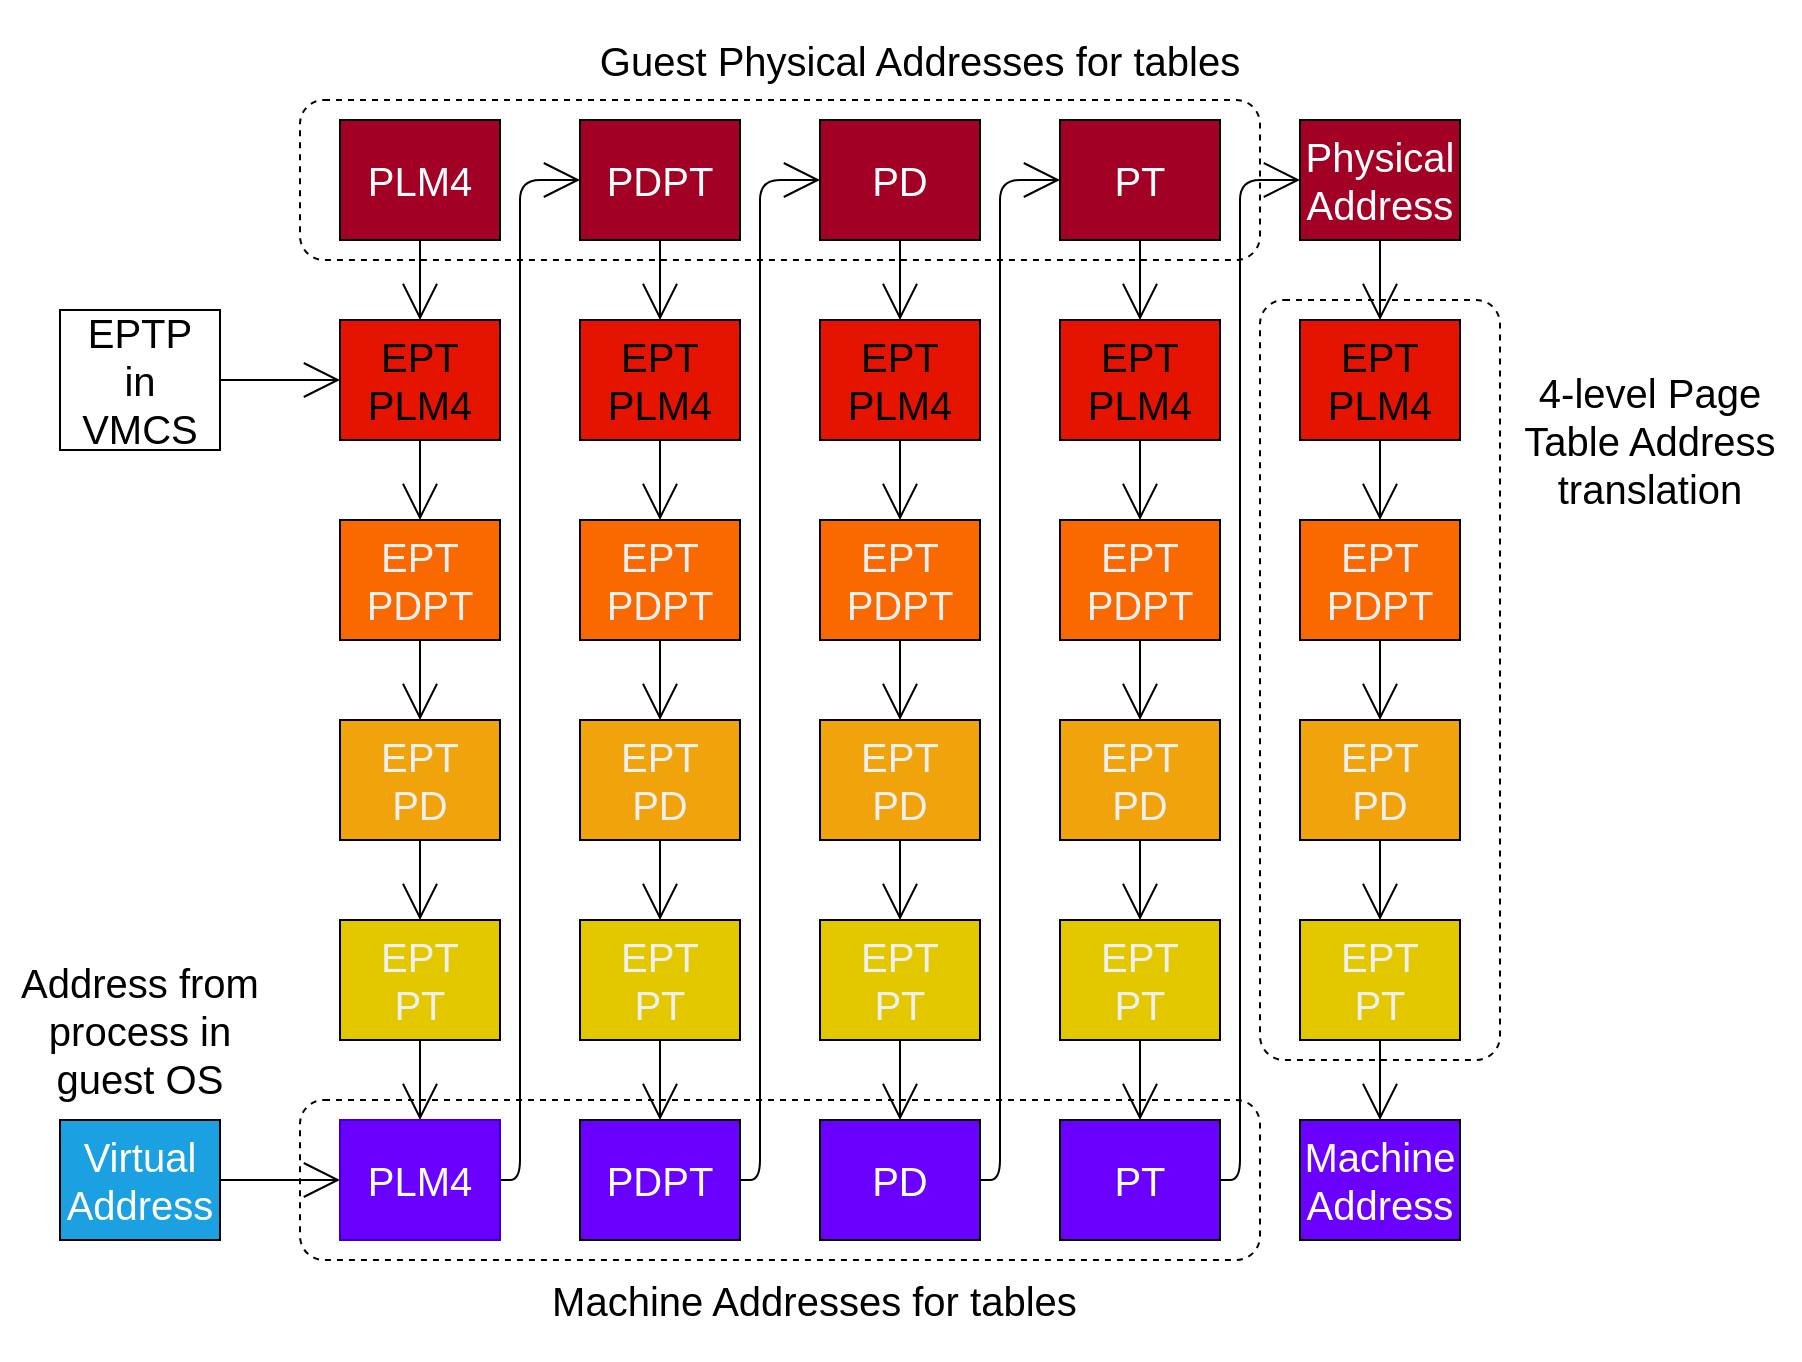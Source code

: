 <mxfile version="13.9.9" type="device"><diagram id="Wgc4d6Ulpf7_vHjl0Rzb" name="Page-1"><mxGraphModel dx="1936" dy="2066" grid="1" gridSize="10" guides="1" tooltips="1" connect="1" arrows="1" fold="1" page="1" pageScale="1" pageWidth="850" pageHeight="1100" math="0" shadow="0"><root><mxCell id="0"/><mxCell id="1" parent="0"/><mxCell id="74" value="" style="rounded=1;whiteSpace=wrap;html=1;labelBackgroundColor=none;fontSize=20;fontColor=#f0f0f0;strokeColor=#000000;align=center;fillColor=none;dashed=1;" parent="1" vertex="1"><mxGeometry x="60" y="-30" width="480" height="80" as="geometry"/></mxCell><mxCell id="49" value="&lt;span style=&quot;font-family: &amp;#34;helvetica&amp;#34; ; font-size: 20px ; font-style: normal ; font-weight: 400 ; letter-spacing: normal ; text-indent: 0px ; text-transform: none ; word-spacing: 0px ; display: inline ; float: none&quot;&gt;Machine&lt;br&gt;Address&lt;br&gt;&lt;/span&gt;" style="rounded=0;whiteSpace=wrap;html=1;fontSize=20;align=center;fillColor=#6a00ff;strokeColor=#3700CC;fontColor=#ffffff;" parent="1" vertex="1"><mxGeometry x="560" y="480" width="80" height="60" as="geometry"/></mxCell><mxCell id="77" value="" style="rounded=1;whiteSpace=wrap;html=1;labelBackgroundColor=none;fontSize=20;fontColor=#f0f0f0;strokeColor=#000000;align=center;fillColor=none;dashed=1;" parent="1" vertex="1"><mxGeometry x="60" y="470" width="480" height="80" as="geometry"/></mxCell><mxCell id="12" style="edgeStyle=none;html=1;exitX=0.5;exitY=1;exitDx=0;exitDy=0;entryX=0.5;entryY=0;entryDx=0;entryDy=0;fontSize=20;endArrow=open;endFill=0;endSize=16;" parent="1" source="2" target="9" edge="1"><mxGeometry relative="1" as="geometry"/></mxCell><mxCell id="2" value="&lt;span style=&quot;font-family: helvetica; font-size: 20px; font-style: normal; font-weight: 400; letter-spacing: normal; text-indent: 0px; text-transform: none; word-spacing: 0px; display: inline; float: none;&quot;&gt;EPT PLM4&lt;/span&gt;" style="rounded=0;whiteSpace=wrap;html=1;fontSize=20;align=center;fillColor=#e51400;strokeColor=#000000;" parent="1" vertex="1"><mxGeometry x="80" y="80" width="80" height="60" as="geometry"/></mxCell><mxCell id="13" style="edgeStyle=none;html=1;exitX=0.5;exitY=1;exitDx=0;exitDy=0;entryX=0.5;entryY=0;entryDx=0;entryDy=0;fontSize=20;labelBackgroundColor=none;endArrow=open;endFill=0;endSize=16;" parent="1" source="9" target="10" edge="1"><mxGeometry relative="1" as="geometry"/></mxCell><mxCell id="9" value="&lt;span style=&quot;color: rgb(240, 240, 240); font-family: helvetica; font-size: 20px; font-style: normal; font-weight: 400; letter-spacing: normal; text-indent: 0px; text-transform: none; word-spacing: 0px; display: inline; float: none;&quot;&gt;EPT PDPT&lt;/span&gt;" style="rounded=0;whiteSpace=wrap;html=1;fontSize=20;align=center;fillColor=#fa6800;fontColor=#000000;labelBackgroundColor=none;strokeColor=#000000;" parent="1" vertex="1"><mxGeometry x="80" y="180" width="80" height="60" as="geometry"/></mxCell><mxCell id="14" style="edgeStyle=none;html=1;exitX=0.5;exitY=1;exitDx=0;exitDy=0;entryX=0.5;entryY=0;entryDx=0;entryDy=0;fontSize=20;labelBackgroundColor=none;endArrow=open;endFill=0;endSize=16;" parent="1" source="10" target="11" edge="1"><mxGeometry relative="1" as="geometry"/></mxCell><mxCell id="10" value="&lt;span style=&quot;color: rgb(240, 240, 240); font-family: helvetica; font-size: 20px; font-style: normal; font-weight: 400; letter-spacing: normal; text-indent: 0px; text-transform: none; word-spacing: 0px; display: inline; float: none;&quot;&gt;EPT&lt;br&gt;PD&lt;/span&gt;" style="rounded=0;whiteSpace=wrap;html=1;fontSize=20;align=center;fillColor=#f0a30a;fontColor=#000000;labelBackgroundColor=none;strokeColor=#000000;" parent="1" vertex="1"><mxGeometry x="80" y="280" width="80" height="60" as="geometry"/></mxCell><mxCell id="50" style="edgeStyle=none;html=1;exitX=0.5;exitY=1;exitDx=0;exitDy=0;entryX=0.5;entryY=0;entryDx=0;entryDy=0;labelBackgroundColor=none;fontSize=20;fontColor=#f0f0f0;endArrow=open;endFill=0;endSize=16;" parent="1" source="11" target="45" edge="1"><mxGeometry relative="1" as="geometry"/></mxCell><mxCell id="11" value="&lt;span style=&quot;color: rgb(240, 240, 240); font-family: helvetica; font-size: 20px; font-style: normal; font-weight: 400; letter-spacing: normal; text-indent: 0px; text-transform: none; word-spacing: 0px; display: inline; float: none;&quot;&gt;EPT&lt;br&gt;PT&lt;/span&gt;" style="rounded=0;whiteSpace=wrap;html=1;fontSize=20;align=center;fillColor=#e3c800;fontColor=#000000;labelBackgroundColor=none;strokeColor=#000000;" parent="1" vertex="1"><mxGeometry x="80" y="380" width="80" height="60" as="geometry"/></mxCell><mxCell id="17" style="edgeStyle=none;html=1;exitX=0.5;exitY=1;exitDx=0;exitDy=0;entryX=0.5;entryY=0;entryDx=0;entryDy=0;fontSize=20;endArrow=open;endFill=0;endSize=16;" parent="1" source="18" target="20" edge="1"><mxGeometry relative="1" as="geometry"/></mxCell><mxCell id="18" value="&lt;span style=&quot;font-family: helvetica; font-size: 20px; font-style: normal; font-weight: 400; letter-spacing: normal; text-indent: 0px; text-transform: none; word-spacing: 0px; display: inline; float: none;&quot;&gt;EPT PLM4&lt;/span&gt;" style="rounded=0;whiteSpace=wrap;html=1;fontSize=20;align=center;fillColor=#e51400;strokeColor=#000000;" parent="1" vertex="1"><mxGeometry x="200" y="80" width="80" height="60" as="geometry"/></mxCell><mxCell id="19" style="edgeStyle=none;html=1;exitX=0.5;exitY=1;exitDx=0;exitDy=0;entryX=0.5;entryY=0;entryDx=0;entryDy=0;fontSize=20;labelBackgroundColor=none;endArrow=open;endFill=0;endSize=16;" parent="1" source="20" target="22" edge="1"><mxGeometry relative="1" as="geometry"/></mxCell><mxCell id="20" value="&lt;span style=&quot;color: rgb(240, 240, 240); font-family: helvetica; font-size: 20px; font-style: normal; font-weight: 400; letter-spacing: normal; text-indent: 0px; text-transform: none; word-spacing: 0px; display: inline; float: none;&quot;&gt;EPT PDPT&lt;/span&gt;" style="rounded=0;whiteSpace=wrap;html=1;fontSize=20;align=center;fillColor=#fa6800;fontColor=#000000;labelBackgroundColor=none;strokeColor=#000000;" parent="1" vertex="1"><mxGeometry x="200" y="180" width="80" height="60" as="geometry"/></mxCell><mxCell id="21" style="edgeStyle=none;html=1;exitX=0.5;exitY=1;exitDx=0;exitDy=0;entryX=0.5;entryY=0;entryDx=0;entryDy=0;fontSize=20;labelBackgroundColor=none;endArrow=open;endFill=0;endSize=16;" parent="1" source="22" target="23" edge="1"><mxGeometry relative="1" as="geometry"/></mxCell><mxCell id="22" value="&lt;span style=&quot;color: rgb(240, 240, 240); font-family: helvetica; font-size: 20px; font-style: normal; font-weight: 400; letter-spacing: normal; text-indent: 0px; text-transform: none; word-spacing: 0px; display: inline; float: none;&quot;&gt;EPT&lt;br&gt;PD&lt;/span&gt;" style="rounded=0;whiteSpace=wrap;html=1;fontSize=20;align=center;fillColor=#f0a30a;fontColor=#000000;labelBackgroundColor=none;strokeColor=#000000;" parent="1" vertex="1"><mxGeometry x="200" y="280" width="80" height="60" as="geometry"/></mxCell><mxCell id="51" style="edgeStyle=orthogonalEdgeStyle;html=1;exitX=0.5;exitY=1;exitDx=0;exitDy=0;entryX=0.5;entryY=0;entryDx=0;entryDy=0;labelBackgroundColor=none;fontSize=20;fontColor=#f0f0f0;endArrow=open;endFill=0;endSize=16;" parent="1" source="23" target="46" edge="1"><mxGeometry relative="1" as="geometry"/></mxCell><mxCell id="23" value="&lt;span style=&quot;color: rgb(240, 240, 240); font-family: helvetica; font-size: 20px; font-style: normal; font-weight: 400; letter-spacing: normal; text-indent: 0px; text-transform: none; word-spacing: 0px; display: inline; float: none;&quot;&gt;EPT&lt;br&gt;PT&lt;/span&gt;" style="rounded=0;whiteSpace=wrap;html=1;fontSize=20;align=center;fillColor=#e3c800;fontColor=#000000;labelBackgroundColor=none;strokeColor=#000000;" parent="1" vertex="1"><mxGeometry x="200" y="380" width="80" height="60" as="geometry"/></mxCell><mxCell id="24" style="edgeStyle=none;html=1;exitX=0.5;exitY=1;exitDx=0;exitDy=0;entryX=0.5;entryY=0;entryDx=0;entryDy=0;fontSize=20;endArrow=open;endFill=0;endSize=16;" parent="1" source="25" target="27" edge="1"><mxGeometry relative="1" as="geometry"/></mxCell><mxCell id="25" value="&lt;span style=&quot;font-family: helvetica; font-size: 20px; font-style: normal; font-weight: 400; letter-spacing: normal; text-indent: 0px; text-transform: none; word-spacing: 0px; display: inline; float: none;&quot;&gt;EPT PLM4&lt;/span&gt;" style="rounded=0;whiteSpace=wrap;html=1;fontSize=20;align=center;fillColor=#e51400;strokeColor=#000000;" parent="1" vertex="1"><mxGeometry x="320" y="80" width="80" height="60" as="geometry"/></mxCell><mxCell id="26" style="edgeStyle=none;html=1;exitX=0.5;exitY=1;exitDx=0;exitDy=0;entryX=0.5;entryY=0;entryDx=0;entryDy=0;fontSize=20;labelBackgroundColor=none;endArrow=open;endFill=0;endSize=16;" parent="1" source="27" target="29" edge="1"><mxGeometry relative="1" as="geometry"/></mxCell><mxCell id="27" value="&lt;span style=&quot;color: rgb(240, 240, 240); font-family: helvetica; font-size: 20px; font-style: normal; font-weight: 400; letter-spacing: normal; text-indent: 0px; text-transform: none; word-spacing: 0px; display: inline; float: none;&quot;&gt;EPT PDPT&lt;/span&gt;" style="rounded=0;whiteSpace=wrap;html=1;fontSize=20;align=center;fillColor=#fa6800;fontColor=#000000;labelBackgroundColor=none;strokeColor=#000000;" parent="1" vertex="1"><mxGeometry x="320" y="180" width="80" height="60" as="geometry"/></mxCell><mxCell id="28" style="edgeStyle=none;html=1;exitX=0.5;exitY=1;exitDx=0;exitDy=0;entryX=0.5;entryY=0;entryDx=0;entryDy=0;fontSize=20;labelBackgroundColor=none;endArrow=open;endFill=0;endSize=16;" parent="1" source="29" target="30" edge="1"><mxGeometry relative="1" as="geometry"/></mxCell><mxCell id="29" value="&lt;span style=&quot;color: rgb(240, 240, 240); font-family: helvetica; font-size: 20px; font-style: normal; font-weight: 400; letter-spacing: normal; text-indent: 0px; text-transform: none; word-spacing: 0px; display: inline; float: none;&quot;&gt;EPT&lt;br&gt;PD&lt;/span&gt;" style="rounded=0;whiteSpace=wrap;html=1;fontSize=20;align=center;fillColor=#f0a30a;fontColor=#000000;labelBackgroundColor=none;strokeColor=#000000;" parent="1" vertex="1"><mxGeometry x="320" y="280" width="80" height="60" as="geometry"/></mxCell><mxCell id="52" style="edgeStyle=orthogonalEdgeStyle;html=1;exitX=0.5;exitY=1;exitDx=0;exitDy=0;entryX=0.5;entryY=0;entryDx=0;entryDy=0;labelBackgroundColor=none;fontSize=20;fontColor=#f0f0f0;endArrow=open;endFill=0;endSize=16;" parent="1" source="30" target="47" edge="1"><mxGeometry relative="1" as="geometry"/></mxCell><mxCell id="30" value="&lt;span style=&quot;color: rgb(240, 240, 240); font-family: helvetica; font-size: 20px; font-style: normal; font-weight: 400; letter-spacing: normal; text-indent: 0px; text-transform: none; word-spacing: 0px; display: inline; float: none;&quot;&gt;EPT&lt;br&gt;PT&lt;/span&gt;" style="rounded=0;whiteSpace=wrap;html=1;fontSize=20;align=center;fillColor=#e3c800;fontColor=#000000;labelBackgroundColor=none;strokeColor=#000000;" parent="1" vertex="1"><mxGeometry x="320" y="380" width="80" height="60" as="geometry"/></mxCell><mxCell id="31" style="edgeStyle=none;html=1;exitX=0.5;exitY=1;exitDx=0;exitDy=0;entryX=0.5;entryY=0;entryDx=0;entryDy=0;fontSize=20;endArrow=open;endFill=0;endSize=16;" parent="1" source="32" target="34" edge="1"><mxGeometry relative="1" as="geometry"/></mxCell><mxCell id="32" value="&lt;span style=&quot;font-family: helvetica; font-size: 20px; font-style: normal; font-weight: 400; letter-spacing: normal; text-indent: 0px; text-transform: none; word-spacing: 0px; display: inline; float: none;&quot;&gt;EPT PLM4&lt;/span&gt;" style="rounded=0;whiteSpace=wrap;html=1;fontSize=20;align=center;fillColor=#e51400;strokeColor=#000000;" parent="1" vertex="1"><mxGeometry x="440" y="80" width="80" height="60" as="geometry"/></mxCell><mxCell id="33" style="edgeStyle=none;html=1;exitX=0.5;exitY=1;exitDx=0;exitDy=0;entryX=0.5;entryY=0;entryDx=0;entryDy=0;fontSize=20;labelBackgroundColor=none;endArrow=open;endFill=0;endSize=16;" parent="1" source="34" target="36" edge="1"><mxGeometry relative="1" as="geometry"/></mxCell><mxCell id="34" value="&lt;span style=&quot;color: rgb(240, 240, 240); font-family: helvetica; font-size: 20px; font-style: normal; font-weight: 400; letter-spacing: normal; text-indent: 0px; text-transform: none; word-spacing: 0px; display: inline; float: none;&quot;&gt;EPT PDPT&lt;/span&gt;" style="rounded=0;whiteSpace=wrap;html=1;fontSize=20;align=center;fillColor=#fa6800;fontColor=#000000;labelBackgroundColor=none;strokeColor=#000000;" parent="1" vertex="1"><mxGeometry x="440" y="180" width="80" height="60" as="geometry"/></mxCell><mxCell id="35" style="edgeStyle=none;html=1;exitX=0.5;exitY=1;exitDx=0;exitDy=0;entryX=0.5;entryY=0;entryDx=0;entryDy=0;fontSize=20;labelBackgroundColor=none;endArrow=open;endFill=0;endSize=16;" parent="1" source="36" target="37" edge="1"><mxGeometry relative="1" as="geometry"/></mxCell><mxCell id="36" value="&lt;span style=&quot;color: rgb(240, 240, 240); font-family: helvetica; font-size: 20px; font-style: normal; font-weight: 400; letter-spacing: normal; text-indent: 0px; text-transform: none; word-spacing: 0px; display: inline; float: none;&quot;&gt;EPT&lt;br&gt;PD&lt;/span&gt;" style="rounded=0;whiteSpace=wrap;html=1;fontSize=20;align=center;fillColor=#f0a30a;fontColor=#000000;labelBackgroundColor=none;strokeColor=#000000;" parent="1" vertex="1"><mxGeometry x="440" y="280" width="80" height="60" as="geometry"/></mxCell><mxCell id="53" style="edgeStyle=orthogonalEdgeStyle;html=1;exitX=0.5;exitY=1;exitDx=0;exitDy=0;entryX=0.5;entryY=0;entryDx=0;entryDy=0;labelBackgroundColor=none;fontSize=20;fontColor=#f0f0f0;endArrow=open;endFill=0;endSize=16;" parent="1" source="37" target="48" edge="1"><mxGeometry relative="1" as="geometry"/></mxCell><mxCell id="37" value="&lt;span style=&quot;color: rgb(240, 240, 240); font-family: helvetica; font-size: 20px; font-style: normal; font-weight: 400; letter-spacing: normal; text-indent: 0px; text-transform: none; word-spacing: 0px; display: inline; float: none;&quot;&gt;EPT&lt;br&gt;PT&lt;/span&gt;" style="rounded=0;whiteSpace=wrap;html=1;fontSize=20;align=center;fillColor=#e3c800;fontColor=#000000;labelBackgroundColor=none;strokeColor=#000000;" parent="1" vertex="1"><mxGeometry x="440" y="380" width="80" height="60" as="geometry"/></mxCell><mxCell id="38" style="edgeStyle=none;html=1;exitX=0.5;exitY=1;exitDx=0;exitDy=0;entryX=0.5;entryY=0;entryDx=0;entryDy=0;fontSize=20;endArrow=open;endFill=0;endSize=16;" parent="1" source="39" target="41" edge="1"><mxGeometry relative="1" as="geometry"/></mxCell><mxCell id="39" value="&lt;span style=&quot;font-family: helvetica; font-size: 20px; font-style: normal; font-weight: 400; letter-spacing: normal; text-indent: 0px; text-transform: none; word-spacing: 0px; display: inline; float: none;&quot;&gt;EPT PLM4&lt;/span&gt;" style="rounded=0;whiteSpace=wrap;html=1;fontSize=20;align=center;fillColor=#e51400;strokeColor=#000000;" parent="1" vertex="1"><mxGeometry x="560" y="80" width="80" height="60" as="geometry"/></mxCell><mxCell id="40" style="edgeStyle=none;html=1;exitX=0.5;exitY=1;exitDx=0;exitDy=0;entryX=0.5;entryY=0;entryDx=0;entryDy=0;fontSize=20;labelBackgroundColor=none;endArrow=open;endFill=0;endSize=16;" parent="1" source="41" target="43" edge="1"><mxGeometry relative="1" as="geometry"/></mxCell><mxCell id="41" value="&lt;span style=&quot;color: rgb(240, 240, 240); font-family: helvetica; font-size: 20px; font-style: normal; font-weight: 400; letter-spacing: normal; text-indent: 0px; text-transform: none; word-spacing: 0px; display: inline; float: none;&quot;&gt;EPT PDPT&lt;/span&gt;" style="rounded=0;whiteSpace=wrap;html=1;fontSize=20;align=center;fillColor=#fa6800;fontColor=#000000;labelBackgroundColor=none;strokeColor=#000000;" parent="1" vertex="1"><mxGeometry x="560" y="180" width="80" height="60" as="geometry"/></mxCell><mxCell id="42" style="edgeStyle=none;html=1;exitX=0.5;exitY=1;exitDx=0;exitDy=0;entryX=0.5;entryY=0;entryDx=0;entryDy=0;fontSize=20;labelBackgroundColor=none;endArrow=open;endFill=0;endSize=16;" parent="1" source="43" target="44" edge="1"><mxGeometry relative="1" as="geometry"/></mxCell><mxCell id="43" value="&lt;span style=&quot;color: rgb(240, 240, 240); font-family: helvetica; font-size: 20px; font-style: normal; font-weight: 400; letter-spacing: normal; text-indent: 0px; text-transform: none; word-spacing: 0px; display: inline; float: none;&quot;&gt;EPT&lt;br&gt;PD&lt;/span&gt;" style="rounded=0;whiteSpace=wrap;html=1;fontSize=20;align=center;fillColor=#f0a30a;fontColor=#000000;labelBackgroundColor=none;strokeColor=#000000;" parent="1" vertex="1"><mxGeometry x="560" y="280" width="80" height="60" as="geometry"/></mxCell><mxCell id="54" style="edgeStyle=orthogonalEdgeStyle;html=1;exitX=0.5;exitY=1;exitDx=0;exitDy=0;entryX=0.5;entryY=0;entryDx=0;entryDy=0;labelBackgroundColor=none;fontSize=20;fontColor=#f0f0f0;endArrow=open;endFill=0;endSize=16;" parent="1" source="44" target="49" edge="1"><mxGeometry relative="1" as="geometry"/></mxCell><mxCell id="44" value="&lt;span style=&quot;color: rgb(240, 240, 240); font-family: helvetica; font-size: 20px; font-style: normal; font-weight: 400; letter-spacing: normal; text-indent: 0px; text-transform: none; word-spacing: 0px; display: inline; float: none;&quot;&gt;EPT&lt;br&gt;PT&lt;/span&gt;" style="rounded=0;whiteSpace=wrap;html=1;fontSize=20;align=center;fillColor=#e3c800;fontColor=#000000;labelBackgroundColor=none;strokeColor=#000000;" parent="1" vertex="1"><mxGeometry x="560" y="380" width="80" height="60" as="geometry"/></mxCell><mxCell id="66" style="edgeStyle=orthogonalEdgeStyle;html=1;exitX=1;exitY=0.5;exitDx=0;exitDy=0;entryX=0;entryY=0.5;entryDx=0;entryDy=0;labelBackgroundColor=none;fontSize=20;fontColor=#f0f0f0;endArrow=open;endFill=0;endSize=16;" parent="1" source="45" target="56" edge="1"><mxGeometry relative="1" as="geometry"><Array as="points"><mxPoint x="170" y="510"/><mxPoint x="170" y="10"/></Array></mxGeometry></mxCell><mxCell id="45" value="&lt;span style=&quot;font-family: &amp;#34;helvetica&amp;#34; ; font-size: 20px ; font-style: normal ; font-weight: 400 ; letter-spacing: normal ; text-indent: 0px ; text-transform: none ; word-spacing: 0px ; display: inline ; float: none&quot;&gt;PLM4&lt;/span&gt;" style="rounded=0;whiteSpace=wrap;html=1;fontSize=20;align=center;fillColor=#6a00ff;strokeColor=#3700CC;fontColor=#ffffff;" parent="1" vertex="1"><mxGeometry x="80" y="480" width="80" height="60" as="geometry"/></mxCell><mxCell id="67" style="edgeStyle=orthogonalEdgeStyle;html=1;exitX=1;exitY=0.5;exitDx=0;exitDy=0;entryX=0;entryY=0.5;entryDx=0;entryDy=0;labelBackgroundColor=none;fontSize=20;fontColor=#f0f0f0;endArrow=open;endFill=0;endSize=16;" parent="1" source="46" target="57" edge="1"><mxGeometry relative="1" as="geometry"><Array as="points"><mxPoint x="290" y="510"/><mxPoint x="290" y="10"/></Array></mxGeometry></mxCell><mxCell id="46" value="&lt;span style=&quot;font-family: &amp;#34;helvetica&amp;#34; ; font-size: 20px ; font-style: normal ; font-weight: 400 ; letter-spacing: normal ; text-indent: 0px ; text-transform: none ; word-spacing: 0px ; display: inline ; float: none&quot;&gt;PDPT&lt;/span&gt;" style="rounded=0;whiteSpace=wrap;html=1;fontSize=20;align=center;fillColor=#6a00ff;strokeColor=#3700CC;fontColor=#ffffff;" parent="1" vertex="1"><mxGeometry x="200" y="480" width="80" height="60" as="geometry"/></mxCell><mxCell id="68" style="edgeStyle=orthogonalEdgeStyle;html=1;exitX=1;exitY=0.5;exitDx=0;exitDy=0;entryX=0;entryY=0.5;entryDx=0;entryDy=0;labelBackgroundColor=none;fontSize=20;fontColor=#f0f0f0;endArrow=open;endFill=0;endSize=16;" parent="1" source="47" target="58" edge="1"><mxGeometry relative="1" as="geometry"><Array as="points"><mxPoint x="410" y="510"/><mxPoint x="410" y="10"/></Array></mxGeometry></mxCell><mxCell id="47" value="&lt;span style=&quot;font-family: &amp;#34;helvetica&amp;#34; ; font-size: 20px ; font-style: normal ; font-weight: 400 ; letter-spacing: normal ; text-indent: 0px ; text-transform: none ; word-spacing: 0px ; display: inline ; float: none&quot;&gt;PD&lt;/span&gt;" style="rounded=0;whiteSpace=wrap;html=1;fontSize=20;align=center;fillColor=#6a00ff;strokeColor=#3700CC;fontColor=#ffffff;" parent="1" vertex="1"><mxGeometry x="320" y="480" width="80" height="60" as="geometry"/></mxCell><mxCell id="69" style="edgeStyle=orthogonalEdgeStyle;html=1;exitX=1;exitY=0.5;exitDx=0;exitDy=0;entryX=0;entryY=0.5;entryDx=0;entryDy=0;labelBackgroundColor=none;fontSize=20;fontColor=#f0f0f0;endArrow=open;endFill=0;endSize=16;" parent="1" source="48" target="59" edge="1"><mxGeometry relative="1" as="geometry"><Array as="points"><mxPoint x="530" y="510"/><mxPoint x="530" y="10"/></Array></mxGeometry></mxCell><mxCell id="48" value="&lt;span style=&quot;font-family: &amp;#34;helvetica&amp;#34; ; font-size: 20px ; font-style: normal ; font-weight: 400 ; letter-spacing: normal ; text-indent: 0px ; text-transform: none ; word-spacing: 0px ; display: inline ; float: none&quot;&gt;PT&lt;/span&gt;" style="rounded=0;whiteSpace=wrap;html=1;fontSize=20;align=center;fillColor=#6a00ff;strokeColor=#3700CC;fontColor=#ffffff;" parent="1" vertex="1"><mxGeometry x="440" y="480" width="80" height="60" as="geometry"/></mxCell><mxCell id="61" style="edgeStyle=orthogonalEdgeStyle;html=1;exitX=0.5;exitY=1;exitDx=0;exitDy=0;entryX=0.5;entryY=0;entryDx=0;entryDy=0;labelBackgroundColor=none;fontSize=20;fontColor=#f0f0f0;endArrow=open;endFill=0;endSize=16;" parent="1" source="55" target="2" edge="1"><mxGeometry relative="1" as="geometry"/></mxCell><mxCell id="55" value="&lt;span style=&quot;font-family: &amp;#34;helvetica&amp;#34; ; font-size: 20px ; font-style: normal ; font-weight: 400 ; letter-spacing: normal ; text-indent: 0px ; text-transform: none ; word-spacing: 0px ; display: inline ; float: none&quot;&gt;PLM4&lt;/span&gt;" style="rounded=0;whiteSpace=wrap;html=1;fontSize=20;align=center;fillColor=#a20025;fontColor=#ffffff;strokeColor=#000000;" parent="1" vertex="1"><mxGeometry x="80" y="-20" width="80" height="60" as="geometry"/></mxCell><mxCell id="62" style="edgeStyle=orthogonalEdgeStyle;html=1;exitX=0.5;exitY=1;exitDx=0;exitDy=0;entryX=0.5;entryY=0;entryDx=0;entryDy=0;labelBackgroundColor=none;fontSize=20;fontColor=#f0f0f0;endArrow=open;endFill=0;endSize=16;" parent="1" source="56" target="18" edge="1"><mxGeometry relative="1" as="geometry"/></mxCell><mxCell id="56" value="&lt;span style=&quot;font-family: &amp;#34;helvetica&amp;#34; ; font-size: 20px ; font-style: normal ; font-weight: 400 ; letter-spacing: normal ; text-indent: 0px ; text-transform: none ; word-spacing: 0px ; display: inline ; float: none&quot;&gt;PDPT&lt;/span&gt;" style="rounded=0;whiteSpace=wrap;html=1;fontSize=20;align=center;fillColor=#a20025;fontColor=#ffffff;strokeColor=#000000;" parent="1" vertex="1"><mxGeometry x="200" y="-20" width="80" height="60" as="geometry"/></mxCell><mxCell id="63" style="edgeStyle=orthogonalEdgeStyle;html=1;exitX=0.5;exitY=1;exitDx=0;exitDy=0;entryX=0.5;entryY=0;entryDx=0;entryDy=0;labelBackgroundColor=none;fontSize=20;fontColor=#f0f0f0;endArrow=open;endFill=0;endSize=16;" parent="1" source="57" target="25" edge="1"><mxGeometry relative="1" as="geometry"/></mxCell><mxCell id="57" value="&lt;span style=&quot;font-family: &amp;#34;helvetica&amp;#34; ; font-size: 20px ; font-style: normal ; font-weight: 400 ; letter-spacing: normal ; text-indent: 0px ; text-transform: none ; word-spacing: 0px ; display: inline ; float: none&quot;&gt;PD&lt;/span&gt;" style="rounded=0;whiteSpace=wrap;html=1;fontSize=20;align=center;fillColor=#a20025;fontColor=#ffffff;strokeColor=#000000;" parent="1" vertex="1"><mxGeometry x="320" y="-20" width="80" height="60" as="geometry"/></mxCell><mxCell id="64" style="edgeStyle=orthogonalEdgeStyle;html=1;exitX=0.5;exitY=1;exitDx=0;exitDy=0;entryX=0.5;entryY=0;entryDx=0;entryDy=0;labelBackgroundColor=none;fontSize=20;fontColor=#f0f0f0;endArrow=open;endFill=0;endSize=16;" parent="1" source="58" target="32" edge="1"><mxGeometry relative="1" as="geometry"/></mxCell><mxCell id="58" value="&lt;span style=&quot;font-family: &amp;#34;helvetica&amp;#34; ; font-size: 20px ; font-style: normal ; font-weight: 400 ; letter-spacing: normal ; text-indent: 0px ; text-transform: none ; word-spacing: 0px ; display: inline ; float: none&quot;&gt;PT&lt;/span&gt;" style="rounded=0;whiteSpace=wrap;html=1;fontSize=20;align=center;fillColor=#a20025;fontColor=#ffffff;strokeColor=#000000;" parent="1" vertex="1"><mxGeometry x="440" y="-20" width="80" height="60" as="geometry"/></mxCell><mxCell id="65" style="edgeStyle=orthogonalEdgeStyle;html=1;exitX=0.5;exitY=1;exitDx=0;exitDy=0;entryX=0.5;entryY=0;entryDx=0;entryDy=0;labelBackgroundColor=none;fontSize=20;fontColor=#f0f0f0;endArrow=open;endFill=0;endSize=16;" parent="1" source="59" target="39" edge="1"><mxGeometry relative="1" as="geometry"/></mxCell><mxCell id="59" value="&lt;span style=&quot;font-family: &amp;#34;helvetica&amp;#34; ; font-size: 20px ; font-style: normal ; font-weight: 400 ; letter-spacing: normal ; text-indent: 0px ; text-transform: none ; word-spacing: 0px ; display: inline ; float: none&quot;&gt;Physical&lt;br&gt;Address&lt;br&gt;&lt;/span&gt;" style="rounded=0;whiteSpace=wrap;html=1;fontSize=20;align=center;fillColor=#a20025;fontColor=#ffffff;strokeColor=#000000;" parent="1" vertex="1"><mxGeometry x="560" y="-20" width="80" height="60" as="geometry"/></mxCell><mxCell id="71" style="edgeStyle=orthogonalEdgeStyle;html=1;exitX=1;exitY=0.5;exitDx=0;exitDy=0;entryX=0;entryY=0.5;entryDx=0;entryDy=0;labelBackgroundColor=none;fontSize=20;fontColor=#f0f0f0;endArrow=open;endFill=0;endSize=16;" parent="1" source="70" target="45" edge="1"><mxGeometry relative="1" as="geometry"/></mxCell><mxCell id="70" value="&lt;span style=&quot;font-family: &amp;#34;helvetica&amp;#34; ; font-size: 20px ; font-style: normal ; font-weight: 400 ; letter-spacing: normal ; text-indent: 0px ; text-transform: none ; word-spacing: 0px ; display: inline ; float: none&quot;&gt;Virtual&lt;br&gt;Address&lt;br&gt;&lt;/span&gt;" style="rounded=0;whiteSpace=wrap;html=1;fontSize=20;align=center;fillColor=#1ba1e2;fontColor=#ffffff;strokeColor=#000000;" parent="1" vertex="1"><mxGeometry x="-60" y="480" width="80" height="60" as="geometry"/></mxCell><mxCell id="73" style="edgeStyle=orthogonalEdgeStyle;html=1;exitX=1;exitY=0.5;exitDx=0;exitDy=0;entryX=0;entryY=0.5;entryDx=0;entryDy=0;labelBackgroundColor=none;fontSize=20;fontColor=#f0f0f0;endArrow=open;endFill=0;endSize=16;" parent="1" source="72" target="2" edge="1"><mxGeometry relative="1" as="geometry"/></mxCell><mxCell id="72" value="&lt;span style=&quot;font-family: &amp;#34;helvetica&amp;#34; ; font-size: 20px ; font-style: normal ; font-weight: 400 ; letter-spacing: normal ; text-indent: 0px ; text-transform: none ; word-spacing: 0px ; display: inline ; float: none&quot;&gt;EPTP&lt;br&gt;in VMCS&lt;br&gt;&lt;/span&gt;" style="rounded=0;whiteSpace=wrap;html=1;fontSize=20;align=center;strokeColor=#000000;" parent="1" vertex="1"><mxGeometry x="-60" y="75" width="80" height="70" as="geometry"/></mxCell><mxCell id="75" value="Guest Physical Addresses for tables" style="text;html=1;strokeColor=none;fillColor=none;align=center;verticalAlign=middle;whiteSpace=wrap;rounded=0;dashed=1;labelBackgroundColor=none;fontSize=20;fontColor=#000000;" parent="1" vertex="1"><mxGeometry x="200" y="-80" width="340" height="60" as="geometry"/></mxCell><mxCell id="76" value="Machine Addresses for tables&amp;nbsp;" style="text;html=1;strokeColor=none;fillColor=none;align=center;verticalAlign=middle;whiteSpace=wrap;rounded=0;dashed=1;labelBackgroundColor=none;fontSize=20;fontColor=#000000;" parent="1" vertex="1"><mxGeometry x="140" y="540" width="360" height="60" as="geometry"/></mxCell><mxCell id="78" value="Address from process in guest OS" style="text;html=1;strokeColor=none;fillColor=none;align=center;verticalAlign=middle;whiteSpace=wrap;rounded=0;dashed=1;labelBackgroundColor=none;fontSize=20;fontColor=#000000;" parent="1" vertex="1"><mxGeometry x="-90" y="400" width="140" height="70" as="geometry"/></mxCell><mxCell id="79" value="" style="rounded=1;whiteSpace=wrap;html=1;labelBackgroundColor=none;fontSize=20;fontColor=#f0f0f0;strokeColor=#000000;align=center;fillColor=none;dashed=1;arcSize=10;" parent="1" vertex="1"><mxGeometry x="540" y="70" width="120" height="380" as="geometry"/></mxCell><mxCell id="80" value="4-level Page Table Address translation" style="text;html=1;strokeColor=none;align=center;verticalAlign=middle;whiteSpace=wrap;rounded=0;dashed=1;labelBackgroundColor=none;fontSize=20;fontColor=#000000;" parent="1" vertex="1"><mxGeometry x="660" y="110" width="150" height="60" as="geometry"/></mxCell><mxCell id="82" value="&lt;span style=&quot;font-family: &amp;#34;helvetica&amp;#34; ; font-size: 20px ; font-style: normal ; font-weight: 400 ; letter-spacing: normal ; text-indent: 0px ; text-transform: none ; word-spacing: 0px ; display: inline ; float: none&quot;&gt;PT&lt;/span&gt;" style="rounded=0;whiteSpace=wrap;html=1;fontSize=20;align=center;fillColor=#6a00ff;fontColor=#ffffff;strokeColor=#000000;" parent="1" vertex="1"><mxGeometry x="440" y="480" width="80" height="60" as="geometry"/></mxCell><mxCell id="83" value="&lt;span style=&quot;font-family: &amp;#34;helvetica&amp;#34; ; font-size: 20px ; font-style: normal ; font-weight: 400 ; letter-spacing: normal ; text-indent: 0px ; text-transform: none ; word-spacing: 0px ; display: inline ; float: none&quot;&gt;Machine&lt;br&gt;Address&lt;br&gt;&lt;/span&gt;" style="rounded=0;whiteSpace=wrap;html=1;fontSize=20;align=center;fillColor=#6a00ff;fontColor=#ffffff;strokeColor=#000000;" parent="1" vertex="1"><mxGeometry x="560" y="480" width="80" height="60" as="geometry"/></mxCell><mxCell id="84" value="&lt;span style=&quot;font-family: &amp;#34;helvetica&amp;#34; ; font-size: 20px ; font-style: normal ; font-weight: 400 ; letter-spacing: normal ; text-indent: 0px ; text-transform: none ; word-spacing: 0px ; display: inline ; float: none&quot;&gt;PD&lt;/span&gt;" style="rounded=0;whiteSpace=wrap;html=1;fontSize=20;align=center;fillColor=#6a00ff;fontColor=#ffffff;strokeColor=#000000;" parent="1" vertex="1"><mxGeometry x="320" y="480" width="80" height="60" as="geometry"/></mxCell><mxCell id="85" value="&lt;span style=&quot;font-family: &amp;#34;helvetica&amp;#34; ; font-size: 20px ; font-style: normal ; font-weight: 400 ; letter-spacing: normal ; text-indent: 0px ; text-transform: none ; word-spacing: 0px ; display: inline ; float: none&quot;&gt;PDPT&lt;/span&gt;" style="rounded=0;whiteSpace=wrap;html=1;fontSize=20;align=center;fillColor=#6a00ff;fontColor=#ffffff;strokeColor=#000000;" parent="1" vertex="1"><mxGeometry x="200" y="480" width="80" height="60" as="geometry"/></mxCell></root></mxGraphModel></diagram></mxfile>